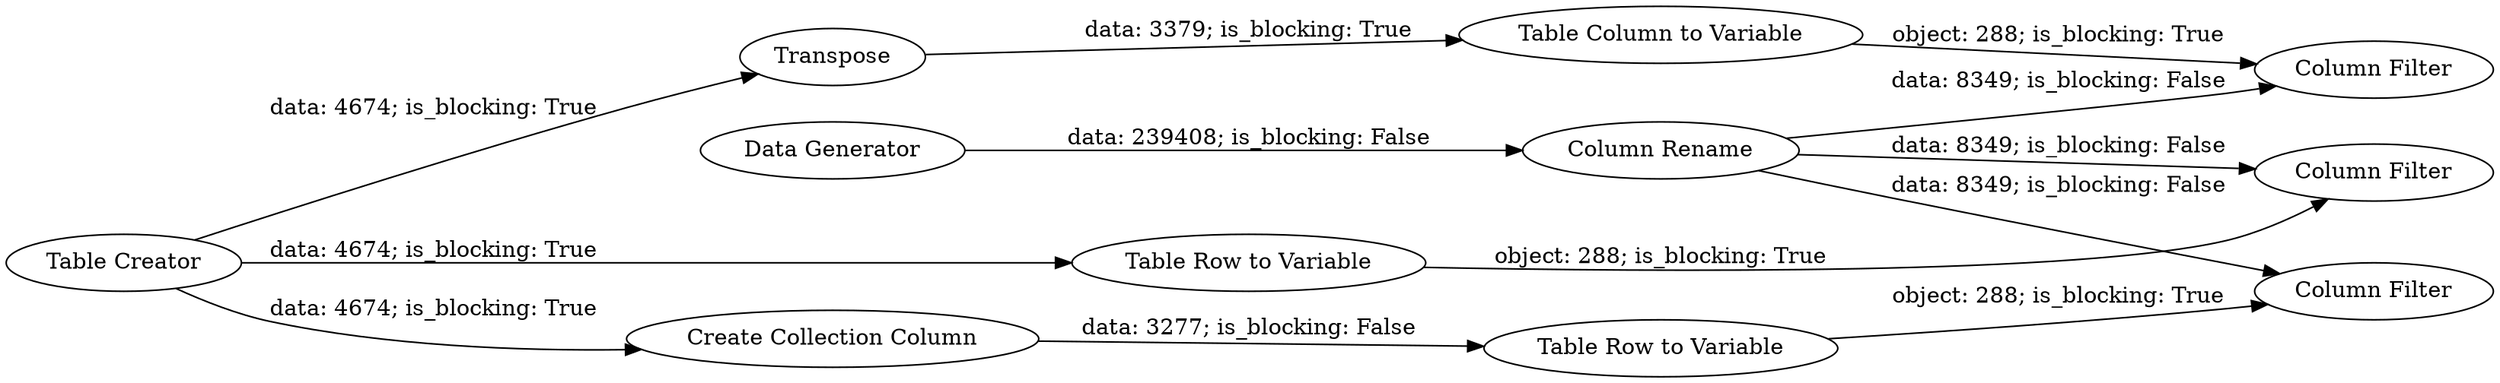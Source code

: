 digraph {
	"-6321067566054441464_7" [label="Data Generator"]
	"-6321067566054441464_3" [label="Table Column to Variable"]
	"-6321067566054441464_10" [label="Column Filter"]
	"-6321067566054441464_11" [label="Column Filter"]
	"-6321067566054441464_8" [label="Column Rename"]
	"-6321067566054441464_2" [label="Table Row to Variable"]
	"-6321067566054441464_1" [label="Table Creator"]
	"-6321067566054441464_6" [label=Transpose]
	"-6321067566054441464_4" [label="Table Row to Variable"]
	"-6321067566054441464_9" [label="Column Filter"]
	"-6321067566054441464_5" [label="Create Collection Column"]
	"-6321067566054441464_7" -> "-6321067566054441464_8" [label="data: 239408; is_blocking: False"]
	"-6321067566054441464_6" -> "-6321067566054441464_3" [label="data: 3379; is_blocking: True"]
	"-6321067566054441464_8" -> "-6321067566054441464_11" [label="data: 8349; is_blocking: False"]
	"-6321067566054441464_8" -> "-6321067566054441464_9" [label="data: 8349; is_blocking: False"]
	"-6321067566054441464_1" -> "-6321067566054441464_5" [label="data: 4674; is_blocking: True"]
	"-6321067566054441464_1" -> "-6321067566054441464_2" [label="data: 4674; is_blocking: True"]
	"-6321067566054441464_2" -> "-6321067566054441464_9" [label="object: 288; is_blocking: True"]
	"-6321067566054441464_1" -> "-6321067566054441464_6" [label="data: 4674; is_blocking: True"]
	"-6321067566054441464_5" -> "-6321067566054441464_4" [label="data: 3277; is_blocking: False"]
	"-6321067566054441464_8" -> "-6321067566054441464_10" [label="data: 8349; is_blocking: False"]
	"-6321067566054441464_3" -> "-6321067566054441464_10" [label="object: 288; is_blocking: True"]
	"-6321067566054441464_4" -> "-6321067566054441464_11" [label="object: 288; is_blocking: True"]
	rankdir=LR
}

